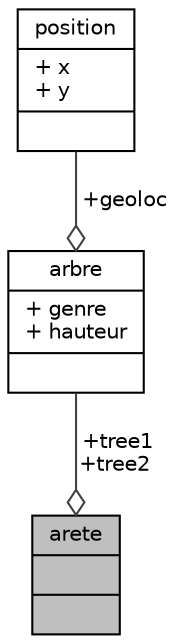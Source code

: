 digraph "arete"
{
 // LATEX_PDF_SIZE
  edge [fontname="Helvetica",fontsize="10",labelfontname="Helvetica",labelfontsize="10"];
  node [fontname="Helvetica",fontsize="10",shape=record];
  Node1 [label="{arete\n||}",height=0.2,width=0.4,color="black", fillcolor="grey75", style="filled", fontcolor="black",tooltip="structure définissant une arête"];
  Node2 -> Node1 [color="grey25",fontsize="10",style="solid",label=" +tree1\n+tree2" ,arrowhead="odiamond",fontname="Helvetica"];
  Node2 [label="{arbre\n|+ genre\l+ hauteur\l|}",height=0.2,width=0.4,color="black", fillcolor="white", style="filled",URL="$structarbre.html",tooltip="structure informations importantes concernant un arbre"];
  Node3 -> Node2 [color="grey25",fontsize="10",style="solid",label=" +geoloc" ,arrowhead="odiamond",fontname="Helvetica"];
  Node3 [label="{position\n|+ x\l+ y\l|}",height=0.2,width=0.4,color="black", fillcolor="white", style="filled",URL="$structposition.html",tooltip="structure donnant la localisation d'un arbre"];
}
